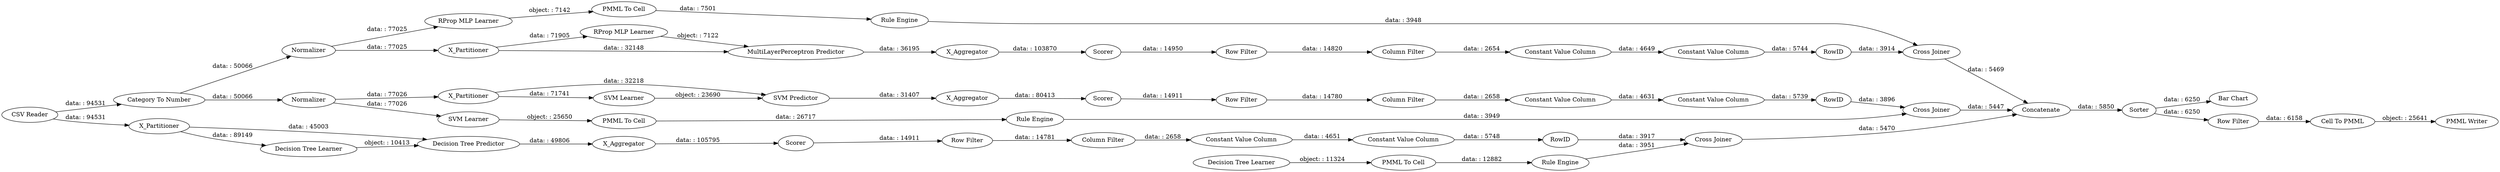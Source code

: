 digraph {
	"-2912672072706548497_290" [label="Constant Value Column"]
	"8859777618208865497_290" [label="Constant Value Column"]
	"376333315616762758_32" [label="SVM Predictor"]
	"8859777618208865497_294" [label="Column Filter"]
	"-1881218994930380183_40" [label=Scorer]
	"-2877490039429781922_62" [label="CSV Reader"]
	"9213795137644891439_292" [label="Constant Value Column"]
	"-2912672072706548497_292" [label="Constant Value Column"]
	"-1881218994930380183_31" [label="RProp MLP Learner"]
	"-4271442609488622784_34" [label="PMML To Cell"]
	"376333315616762758_7" [label=X_Aggregator]
	"-1881218994930380183_38" [label="Cross Joiner"]
	"9213795137644891439_290" [label="Constant Value Column"]
	"-4271442609488622784_35" [label="Rule Engine"]
	"-3708175480798478497_34" [label="Rule Engine"]
	"-2912672072706548497_293" [label=RowID]
	"376333315616762758_2" [label=X_Partitioner]
	"376333315616762758_39" [label="Cross Joiner"]
	"-2877490039429781922_58" [label="Category To Number"]
	"-1881218994930380183_39" [label=Normalizer]
	"376333315616762758_41" [label=Scorer]
	"-2877490039429781922_54" [label="Cell To PMML"]
	"8859777618208865497_9" [label="Row Filter"]
	"9213795137644891439_294" [label="Column Filter"]
	"-2877490039429781922_59" [label="Bar Chart"]
	"-6604621080375560989_34" [label="Rule Engine"]
	"9213795137644891439_9" [label="Row Filter"]
	"6652934809214607989_32" [label="Decision Tree Predictor"]
	"-6604621080375560989_35" [label="RProp MLP Learner"]
	"6652934809214607989_2" [label=X_Partitioner]
	"-2912672072706548497_9" [label="Row Filter"]
	"-2877490039429781922_52" [label=Sorter]
	"8859777618208865497_292" [label="Constant Value Column"]
	"6652934809214607989_31" [label="Decision Tree Learner"]
	"8859777618208865497_293" [label=RowID]
	"-1881218994930380183_32" [label="MultiLayerPerceptron Predictor"]
	"-6604621080375560989_22" [label="PMML To Cell"]
	"-3708175480798478497_28" [label="PMML To Cell"]
	"9213795137644891439_293" [label=RowID]
	"-2912672072706548497_294" [label="Column Filter"]
	"376333315616762758_40" [label=Normalizer]
	"-4271442609488622784_33" [label="SVM Learner"]
	"-2877490039429781922_61" [label="PMML Writer"]
	"6652934809214607989_7" [label=X_Aggregator]
	"-2877490039429781922_53" [label="Row Filter"]
	"-1881218994930380183_7" [label=X_Aggregator]
	"6652934809214607989_39" [label=Scorer]
	"376333315616762758_31" [label="SVM Learner"]
	"-2877490039429781922_60" [label=Concatenate]
	"6652934809214607989_38" [label="Cross Joiner"]
	"-3708175480798478497_33" [label="Decision Tree Learner"]
	"-1881218994930380183_2" [label=X_Partitioner]
	"-1881218994930380183_39" -> "-6604621080375560989_35" [label="data: : 77025"]
	"-4271442609488622784_35" -> "376333315616762758_39" [label="data: : 3949"]
	"8859777618208865497_292" -> "8859777618208865497_293" [label="data: : 5744"]
	"-6604621080375560989_22" -> "-6604621080375560989_34" [label="data: : 7501"]
	"-2877490039429781922_54" -> "-2877490039429781922_61" [label="object: : 25641"]
	"8859777618208865497_294" -> "8859777618208865497_290" [label="data: : 2654"]
	"-2877490039429781922_52" -> "-2877490039429781922_59" [label="data: : 6250"]
	"-1881218994930380183_32" -> "-1881218994930380183_7" [label="data: : 36195"]
	"376333315616762758_2" -> "376333315616762758_31" [label="data: : 71741"]
	"6652934809214607989_2" -> "6652934809214607989_32" [label="data: : 45003"]
	"-1881218994930380183_2" -> "-1881218994930380183_32" [label="data: : 32148"]
	"9213795137644891439_293" -> "6652934809214607989_38" [label="data: : 3917"]
	"6652934809214607989_38" -> "-2877490039429781922_60" [label="data: : 5470"]
	"-1881218994930380183_38" -> "-2877490039429781922_60" [label="data: : 5469"]
	"376333315616762758_39" -> "-2877490039429781922_60" [label="data: : 5447"]
	"6652934809214607989_31" -> "6652934809214607989_32" [label="object: : 10413"]
	"-1881218994930380183_7" -> "-1881218994930380183_40" [label="data: : 103870"]
	"-1881218994930380183_31" -> "-1881218994930380183_32" [label="object: : 7122"]
	"-1881218994930380183_40" -> "8859777618208865497_9" [label="data: : 14950"]
	"-2912672072706548497_290" -> "-2912672072706548497_292" [label="data: : 4631"]
	"376333315616762758_32" -> "376333315616762758_7" [label="data: : 31407"]
	"376333315616762758_31" -> "376333315616762758_32" [label="object: : 23690"]
	"376333315616762758_40" -> "376333315616762758_2" [label="data: : 77026"]
	"-1881218994930380183_2" -> "-1881218994930380183_31" [label="data: : 71905"]
	"8859777618208865497_9" -> "8859777618208865497_294" [label="data: : 14820"]
	"-2877490039429781922_58" -> "376333315616762758_40" [label="data: : 50066"]
	"376333315616762758_41" -> "-2912672072706548497_9" [label="data: : 14911"]
	"-4271442609488622784_33" -> "-4271442609488622784_34" [label="object: : 25650"]
	"-2912672072706548497_293" -> "376333315616762758_39" [label="data: : 3896"]
	"376333315616762758_7" -> "376333315616762758_41" [label="data: : 80413"]
	"9213795137644891439_9" -> "9213795137644891439_294" [label="data: : 14781"]
	"-6604621080375560989_35" -> "-6604621080375560989_22" [label="object: : 7142"]
	"-2912672072706548497_294" -> "-2912672072706548497_290" [label="data: : 2658"]
	"-2877490039429781922_53" -> "-2877490039429781922_54" [label="data: : 6158"]
	"-2912672072706548497_9" -> "-2912672072706548497_294" [label="data: : 14780"]
	"-2877490039429781922_62" -> "6652934809214607989_2" [label="data: : 94531"]
	"-1881218994930380183_39" -> "-1881218994930380183_2" [label="data: : 77025"]
	"6652934809214607989_39" -> "9213795137644891439_9" [label="data: : 14911"]
	"9213795137644891439_294" -> "9213795137644891439_290" [label="data: : 2658"]
	"6652934809214607989_2" -> "6652934809214607989_31" [label="data: : 89149"]
	"8859777618208865497_290" -> "8859777618208865497_292" [label="data: : 4649"]
	"-2877490039429781922_52" -> "-2877490039429781922_53" [label="data: : 6250"]
	"-2877490039429781922_58" -> "-1881218994930380183_39" [label="data: : 50066"]
	"-2912672072706548497_292" -> "-2912672072706548497_293" [label="data: : 5739"]
	"-2877490039429781922_62" -> "-2877490039429781922_58" [label="data: : 94531"]
	"6652934809214607989_32" -> "6652934809214607989_7" [label="data: : 49806"]
	"376333315616762758_40" -> "-4271442609488622784_33" [label="data: : 77026"]
	"9213795137644891439_290" -> "9213795137644891439_292" [label="data: : 4651"]
	"-3708175480798478497_28" -> "-3708175480798478497_34" [label="data: : 12882"]
	"-2877490039429781922_60" -> "-2877490039429781922_52" [label="data: : 5850"]
	"6652934809214607989_7" -> "6652934809214607989_39" [label="data: : 105795"]
	"-6604621080375560989_34" -> "-1881218994930380183_38" [label="data: : 3948"]
	"-3708175480798478497_34" -> "6652934809214607989_38" [label="data: : 3951"]
	"8859777618208865497_293" -> "-1881218994930380183_38" [label="data: : 3914"]
	"-3708175480798478497_33" -> "-3708175480798478497_28" [label="object: : 11324"]
	"376333315616762758_2" -> "376333315616762758_32" [label="data: : 32218"]
	"-4271442609488622784_34" -> "-4271442609488622784_35" [label="data: : 26717"]
	"9213795137644891439_292" -> "9213795137644891439_293" [label="data: : 5748"]
	rankdir=LR
}
